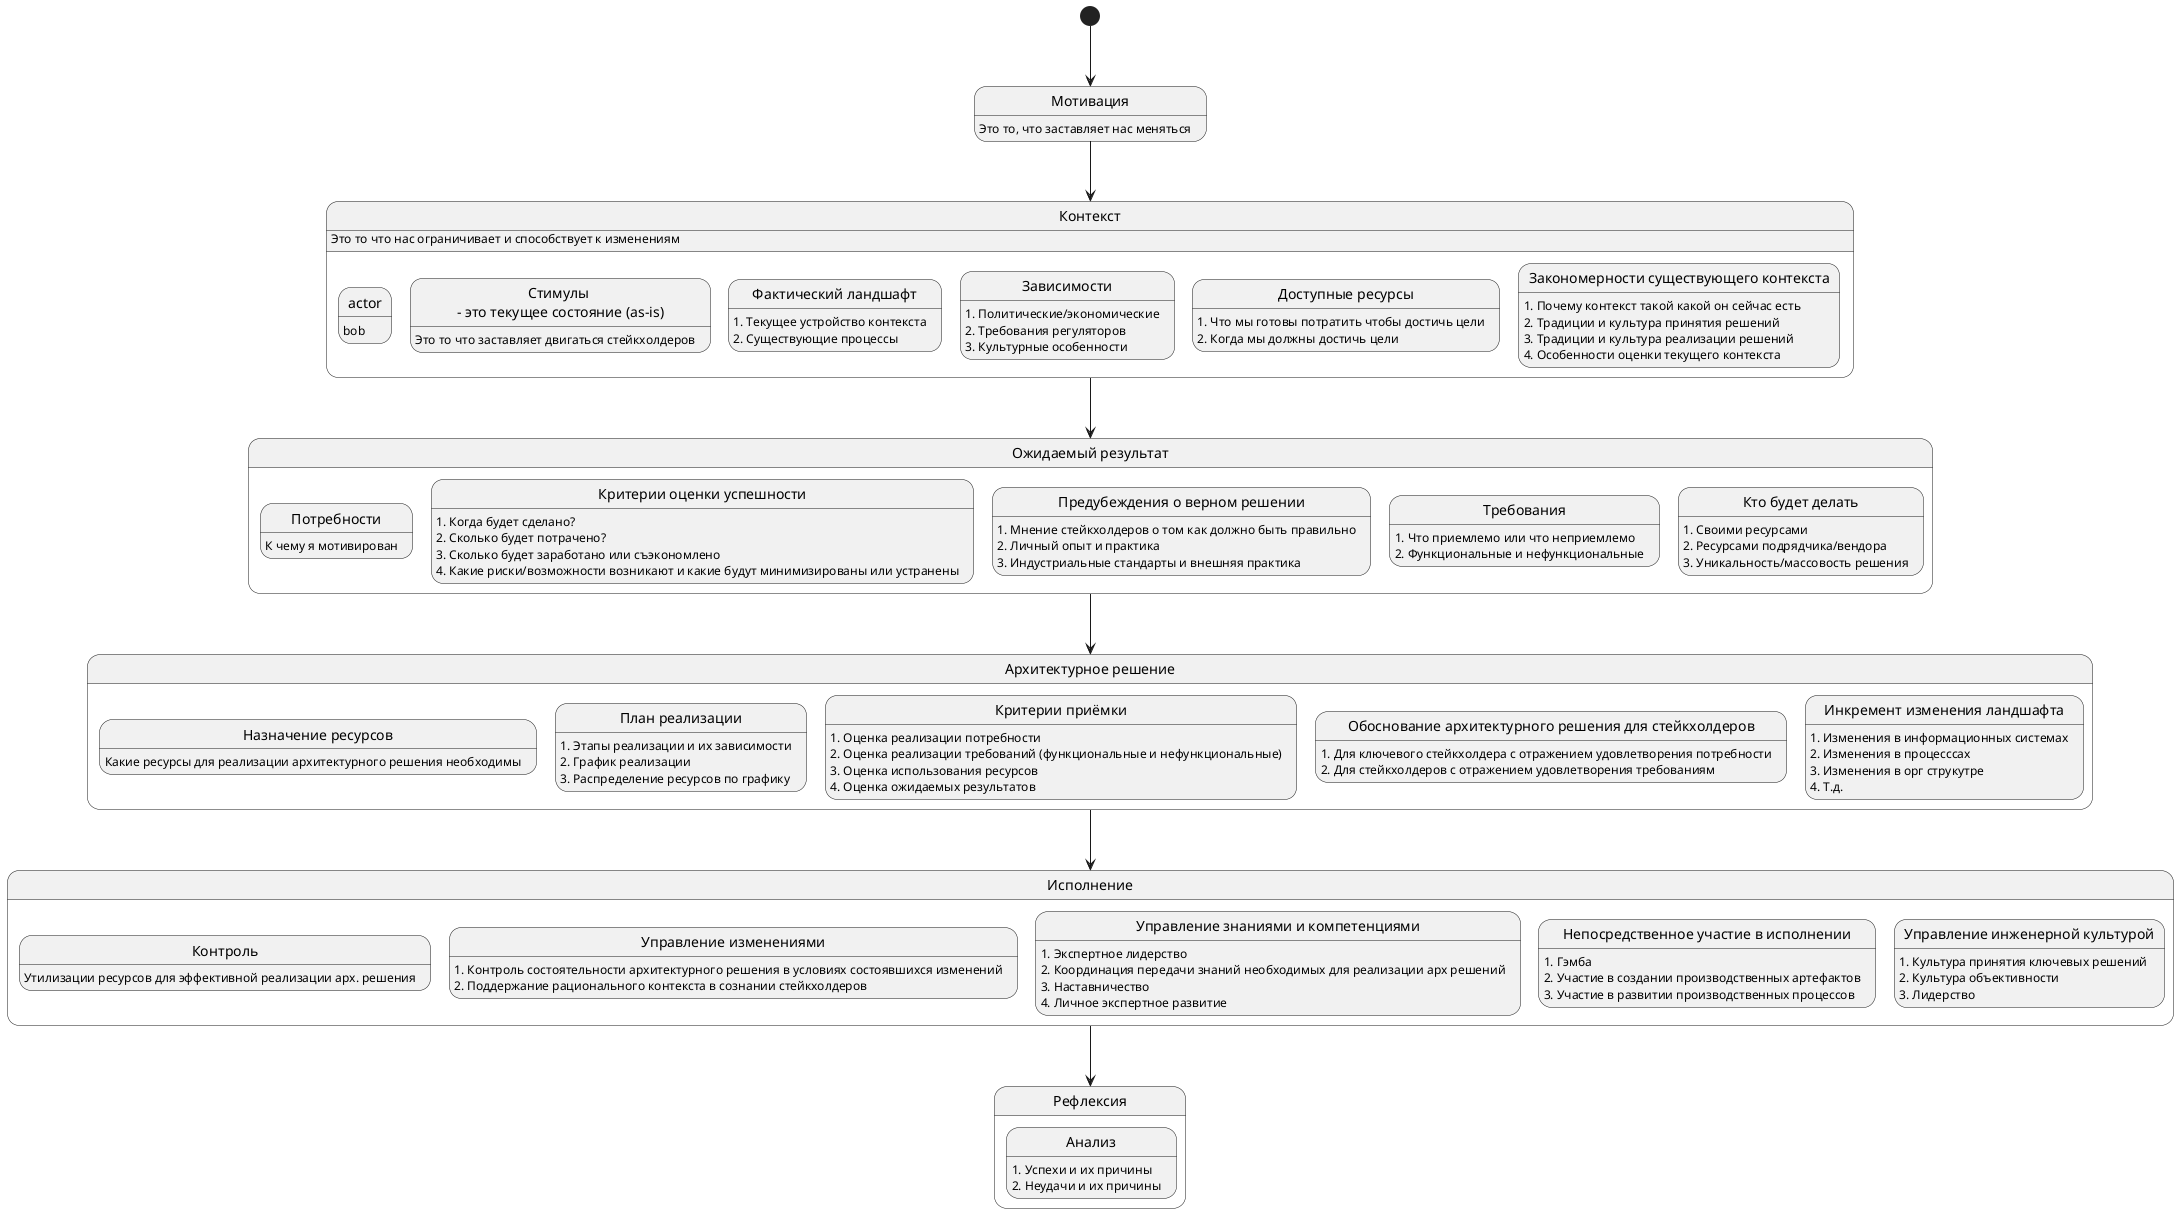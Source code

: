 @startuml

    [*] --> motive    
    state "Мотивация" as motive
    motive : Это то, что заставляет нас меняться
    motive --> context
    
    state "Контекст" as context {
        actor: bob
        context: Это то что нас ограничивает и способствует к изменениям

        state "Стимулы \n- это текущее состояние (as-is)" as incentives
        incentives: Это то что заставляет двигаться стейкхолдеров
        
        state "Фактический ландшафт" as landscape
        landscape: 1. Текущее устройство контекста
        landscape: 2. Существующие процессы

        state "Зависимости" as dependencies
        dependencies: 1. Политические/экономические
        dependencies: 2. Требования регуляторов
        dependencies: 3. Культурные особенности

        state "Доступные ресурсы" as resources
        resources: 1. Что мы готовы потратить чтобы достичь цели
        resources: 2. Когда мы должны достичь цели

        state "Закономерности существующего контекста" as patterns
        patterns: 1. Почему контекст такой какой он сейчас есть
        patterns: 2. Традиции и культура принятия решений
        patterns: 3. Традиции и культура реализации решений
        patterns: 4. Особенности оценки текущего контекста
    }

    context --> result
    state "Ожидаемый результат" as result {        

        state "Потребности" as needs
        needs: К чему я мотивирован
        
        state "Критерии оценки успешности" as success_criteria
        success_criteria: 1. Когда будет сделано?
        success_criteria: 2. Сколько будет потрачено?
        success_criteria: 3. Сколько будет заработано или съэкономлено
        success_criteria: 4. Какие риски/возможности возникают и какие будут минимизированы или устранены

        state "Предубеждения о верном решении" as prejudices
        prejudices: 1. Мнение стейкхолдеров о том как должно быть правильно
        prejudices: 2. Личный опыт и практика
        prejudices: 3. Индустриальные стандарты и внешняя практика

        state "Требования" as requirements
        requirements: 1. Что приемлемо или что неприемлемо
        requirements: 2. Функциональные и нефункциональные

        state "Кто будет делать" as responsible
        responsible: 1. Своими ресурсами
        responsible: 2. Ресурсами подрядчика/вендора
        responsible: 3. Уникальность/массовость решения        
    }
    result --> solution
    state "Архитектурное решение" as solution {        

        state "Назначение ресурсов" as purpose
        purpose: Какие ресурсы для реализации архитектурного решения необходимы
        
        state "План реализации" as plan
        plan: 1. Этапы реализации и их зависимости
        plan: 2. График реализации
        plan: 3. Распределение ресурсов по графику
        

        state "Критерии приёмки" as acceptance_criteria
        acceptance_criteria: 1. Оценка реализации потребности
        acceptance_criteria: 2. Оценка реализации требований (функциональные и нефункциональные)
        acceptance_criteria: 3. Оценка использования ресурсов
        acceptance_criteria: 4. Оценка ожидаемых результатов

        state "Обоснование архитектурного решения для стейкхолдеров" as justification
        justification: 1. Для ключевого стейкхолдера с отражением удовлетворения потребности
        justification: 2. Для стейкхолдеров с отражением удовлетворения требованиям

        state "Инкремент изменения ландшафта" as increment
        increment: 1. Изменения в информационных системах
        increment: 2. Изменения в процесссах
        increment: 3. Изменения в орг струкутре
        increment: 4. Т.д.      
       
    }
    solution --> execution
    state "Исполнение" as execution {        

        state "Контроль" as control
        control: Утилизации ресурсов для эффективной реализации арх. решения
        
        state "Управление изменениями" as change_management
        change_management: 1. Контроль состоятельности архитектурного решения в условиях состоявшихся изменений
        change_management: 2. Поддержание рационального контекста в сознании стейкхолдеров        
        

        state "Управление знаниями и компетенциями" as knowledge_management
        knowledge_management: 1. Экспертное лидерство
        knowledge_management: 2. Координация передачи знаний необходимых для реализации арх решений
        knowledge_management: 3. Наставничество
        knowledge_management: 4. Личное экспертное развитие

        state "Непосредственное участие в исполнении" as participation
        participation: 1. Гэмба
        participation: 2. Участие в создании производственных артефактов
        participation: 3. Участие в развитии производственных процессов

        state "Управление инженерной культурой" as culture
        culture: 1. Культура принятия ключевых решений
        culture: 2. Культура объективности
        culture: 3. Лидерство       
    }

    execution --> reflection
    state "Рефлексия" as reflection { 
        state "Анализ" as analysis
        analysis: 1. Успехи и их причины
        analysis: 2. Неудачи и их причины

    }
@enduml